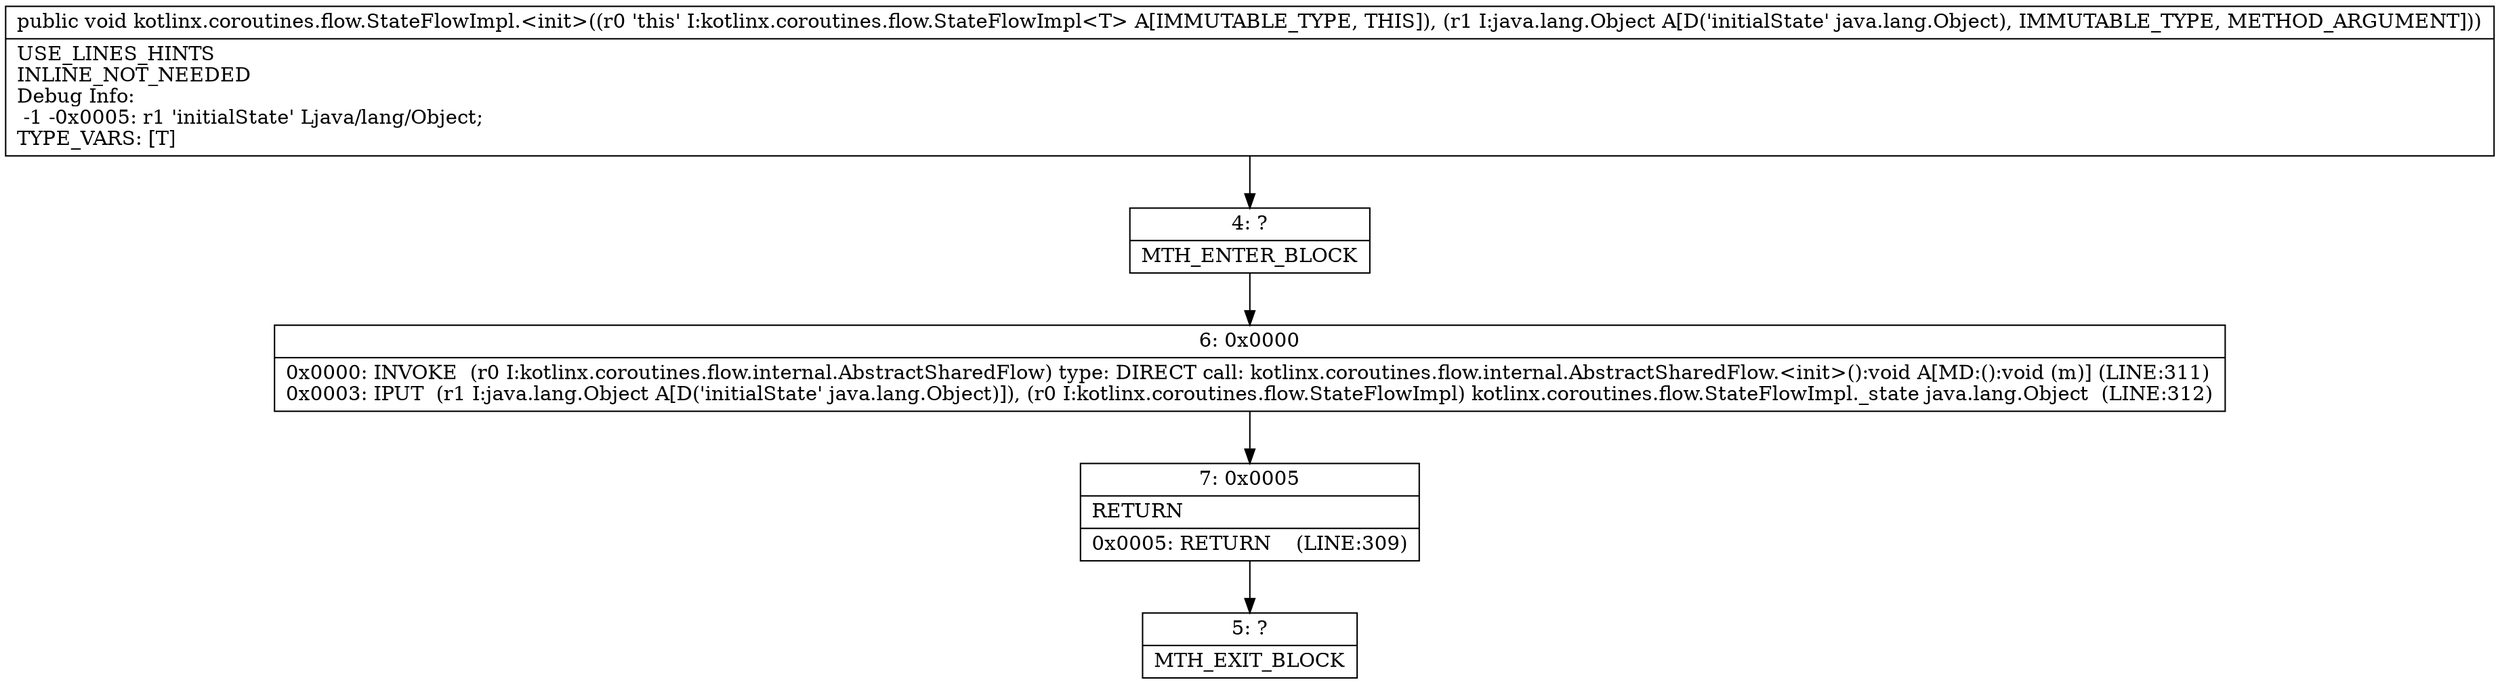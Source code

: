 digraph "CFG forkotlinx.coroutines.flow.StateFlowImpl.\<init\>(Ljava\/lang\/Object;)V" {
Node_4 [shape=record,label="{4\:\ ?|MTH_ENTER_BLOCK\l}"];
Node_6 [shape=record,label="{6\:\ 0x0000|0x0000: INVOKE  (r0 I:kotlinx.coroutines.flow.internal.AbstractSharedFlow) type: DIRECT call: kotlinx.coroutines.flow.internal.AbstractSharedFlow.\<init\>():void A[MD:():void (m)] (LINE:311)\l0x0003: IPUT  (r1 I:java.lang.Object A[D('initialState' java.lang.Object)]), (r0 I:kotlinx.coroutines.flow.StateFlowImpl) kotlinx.coroutines.flow.StateFlowImpl._state java.lang.Object  (LINE:312)\l}"];
Node_7 [shape=record,label="{7\:\ 0x0005|RETURN\l|0x0005: RETURN    (LINE:309)\l}"];
Node_5 [shape=record,label="{5\:\ ?|MTH_EXIT_BLOCK\l}"];
MethodNode[shape=record,label="{public void kotlinx.coroutines.flow.StateFlowImpl.\<init\>((r0 'this' I:kotlinx.coroutines.flow.StateFlowImpl\<T\> A[IMMUTABLE_TYPE, THIS]), (r1 I:java.lang.Object A[D('initialState' java.lang.Object), IMMUTABLE_TYPE, METHOD_ARGUMENT]))  | USE_LINES_HINTS\lINLINE_NOT_NEEDED\lDebug Info:\l  \-1 \-0x0005: r1 'initialState' Ljava\/lang\/Object;\lTYPE_VARS: [T]\l}"];
MethodNode -> Node_4;Node_4 -> Node_6;
Node_6 -> Node_7;
Node_7 -> Node_5;
}


